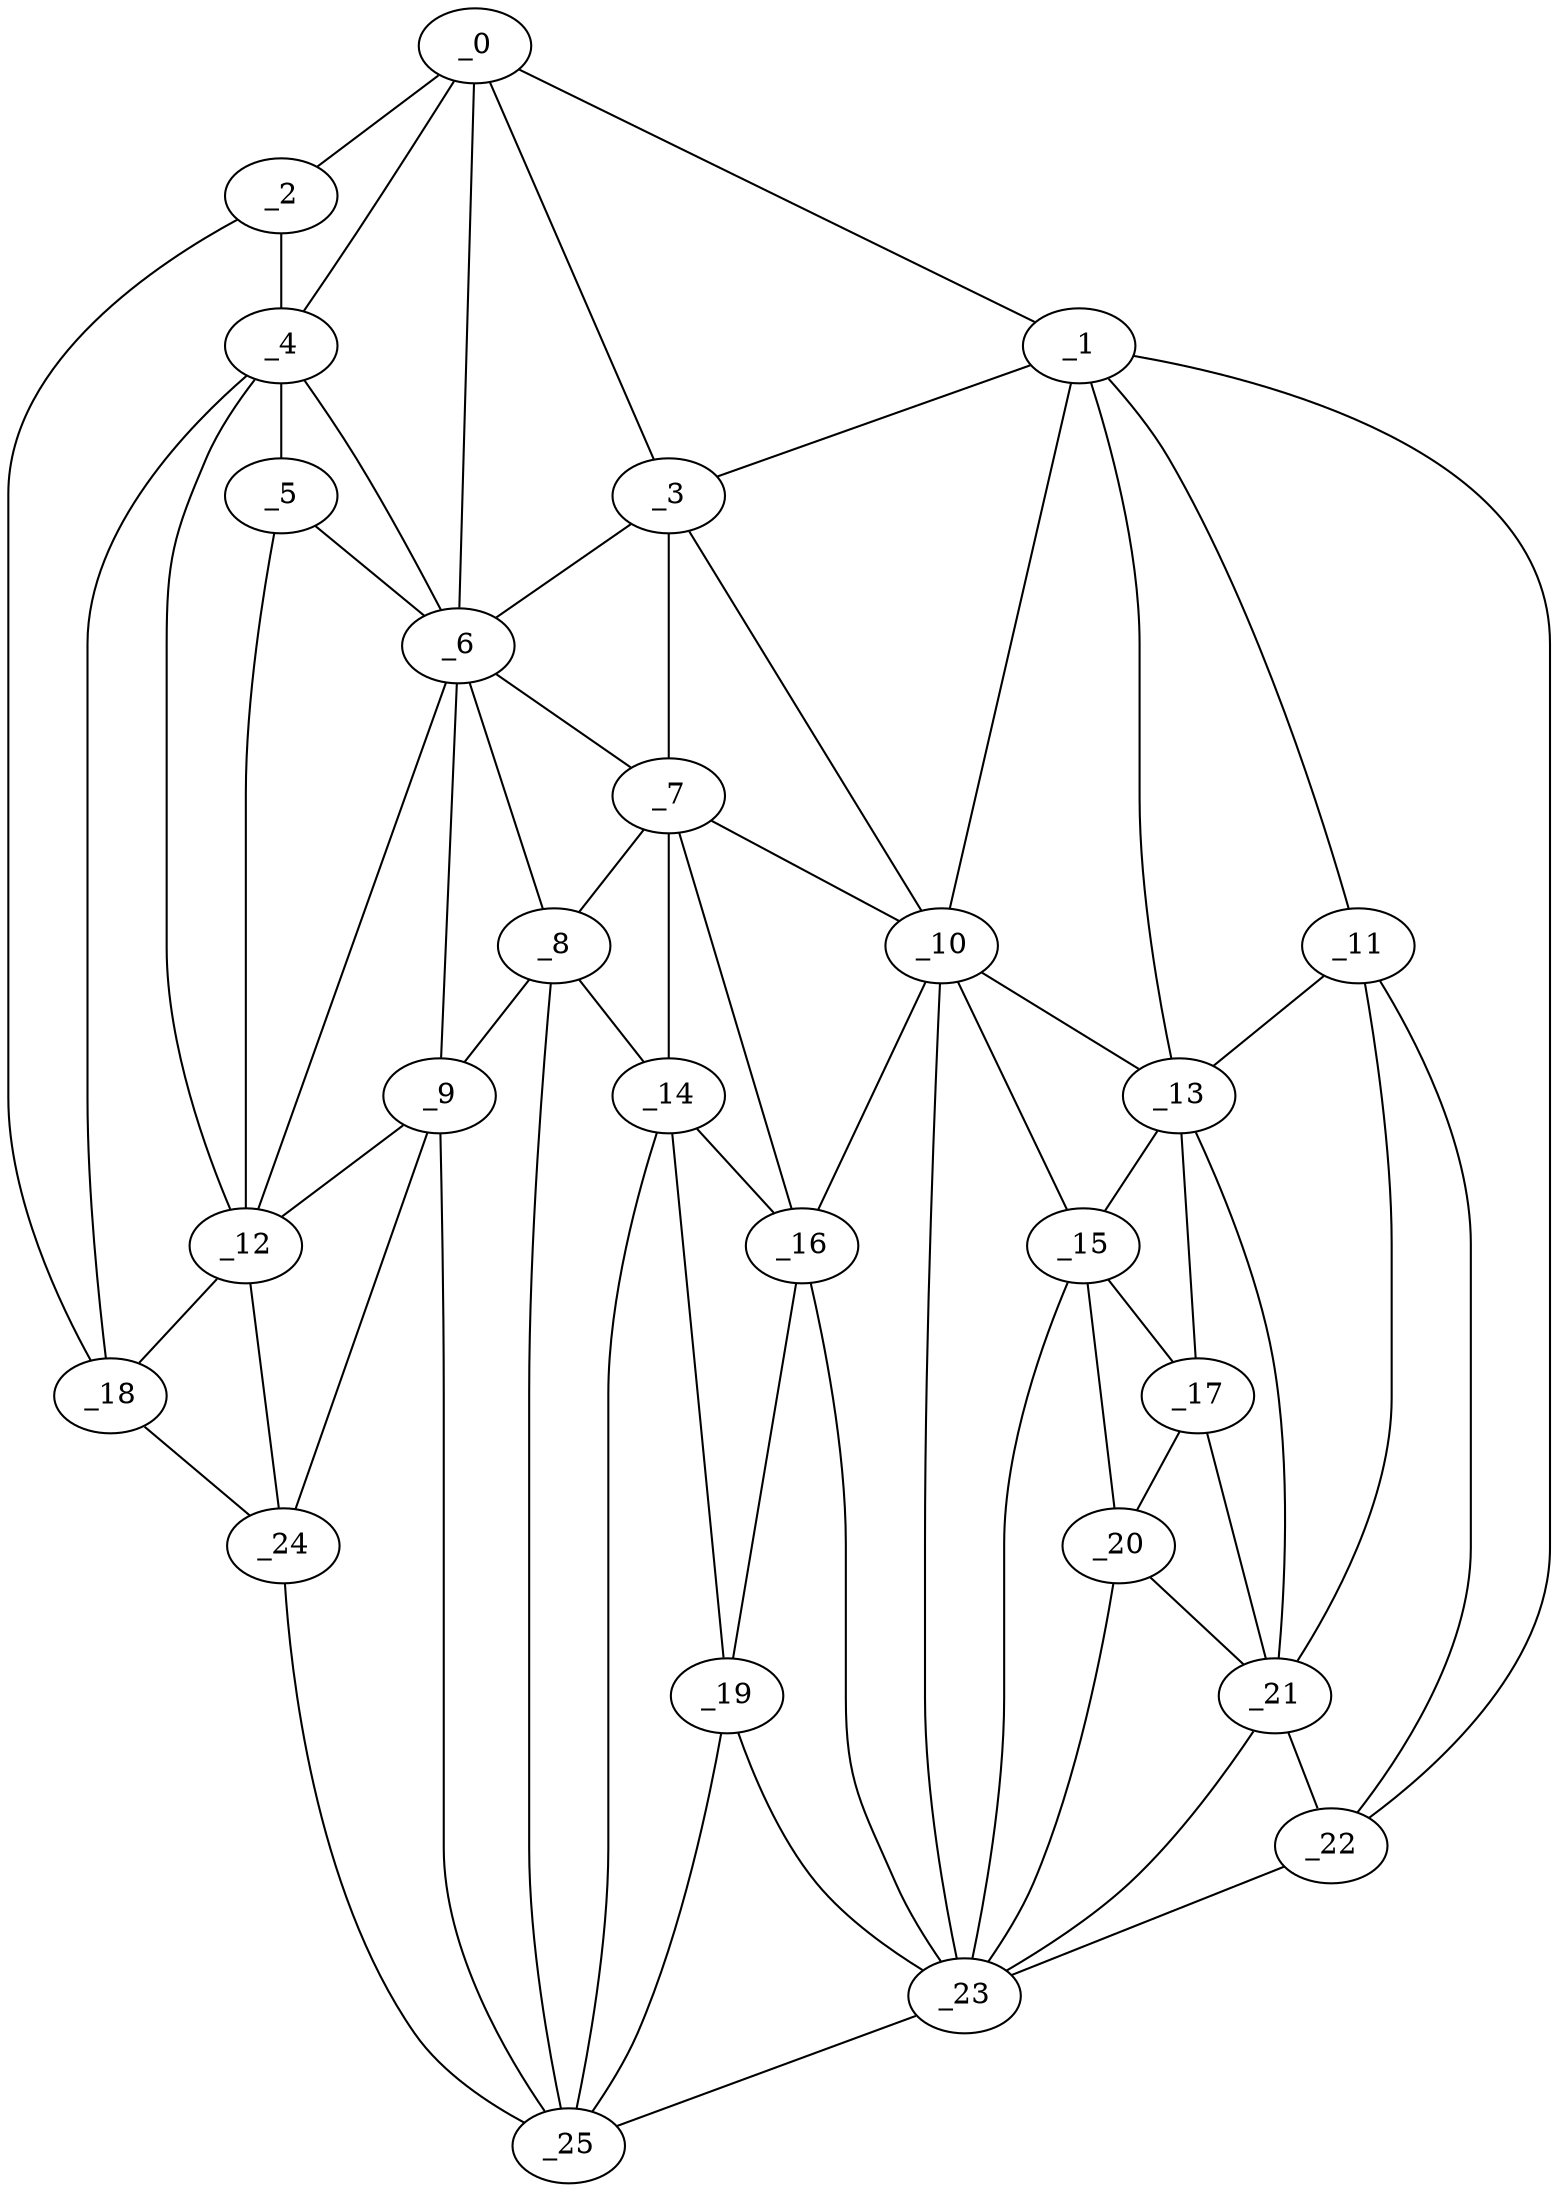 graph "obj7__75.gxl" {
	_0	 [x=38,
		y=8];
	_1	 [x=46,
		y=99];
	_0 -- _1	 [valence=1];
	_2	 [x=47,
		y=3];
	_0 -- _2	 [valence=1];
	_3	 [x=47,
		y=70];
	_0 -- _3	 [valence=2];
	_4	 [x=57,
		y=12];
	_0 -- _4	 [valence=2];
	_6	 [x=69,
		y=27];
	_0 -- _6	 [valence=1];
	_1 -- _3	 [valence=2];
	_10	 [x=78,
		y=71];
	_1 -- _10	 [valence=1];
	_11	 [x=79,
		y=101];
	_1 -- _11	 [valence=1];
	_13	 [x=82,
		y=95];
	_1 -- _13	 [valence=2];
	_22	 [x=94,
		y=105];
	_1 -- _22	 [valence=1];
	_2 -- _4	 [valence=1];
	_18	 [x=93,
		y=12];
	_2 -- _18	 [valence=1];
	_3 -- _6	 [valence=2];
	_7	 [x=75,
		y=54];
	_3 -- _7	 [valence=2];
	_3 -- _10	 [valence=1];
	_5	 [x=67,
		y=19];
	_4 -- _5	 [valence=1];
	_4 -- _6	 [valence=2];
	_12	 [x=80,
		y=17];
	_4 -- _12	 [valence=2];
	_4 -- _18	 [valence=2];
	_5 -- _6	 [valence=2];
	_5 -- _12	 [valence=2];
	_6 -- _7	 [valence=2];
	_8	 [x=77,
		y=41];
	_6 -- _8	 [valence=1];
	_9	 [x=78,
		y=28];
	_6 -- _9	 [valence=2];
	_6 -- _12	 [valence=2];
	_7 -- _8	 [valence=1];
	_7 -- _10	 [valence=2];
	_14	 [x=83,
		y=49];
	_7 -- _14	 [valence=2];
	_16	 [x=88,
		y=60];
	_7 -- _16	 [valence=1];
	_8 -- _9	 [valence=2];
	_8 -- _14	 [valence=2];
	_25	 [x=97,
		y=36];
	_8 -- _25	 [valence=1];
	_9 -- _12	 [valence=2];
	_24	 [x=97,
		y=23];
	_9 -- _24	 [valence=2];
	_9 -- _25	 [valence=1];
	_10 -- _13	 [valence=2];
	_15	 [x=87,
		y=79];
	_10 -- _15	 [valence=2];
	_10 -- _16	 [valence=1];
	_23	 [x=96,
		y=67];
	_10 -- _23	 [valence=2];
	_11 -- _13	 [valence=2];
	_21	 [x=94,
		y=98];
	_11 -- _21	 [valence=2];
	_11 -- _22	 [valence=1];
	_12 -- _18	 [valence=1];
	_12 -- _24	 [valence=1];
	_13 -- _15	 [valence=2];
	_17	 [x=92,
		y=93];
	_13 -- _17	 [valence=2];
	_13 -- _21	 [valence=2];
	_14 -- _16	 [valence=2];
	_19	 [x=94,
		y=54];
	_14 -- _19	 [valence=2];
	_14 -- _25	 [valence=1];
	_15 -- _17	 [valence=2];
	_20	 [x=94,
		y=80];
	_15 -- _20	 [valence=2];
	_15 -- _23	 [valence=1];
	_16 -- _19	 [valence=1];
	_16 -- _23	 [valence=2];
	_17 -- _20	 [valence=2];
	_17 -- _21	 [valence=2];
	_18 -- _24	 [valence=1];
	_19 -- _23	 [valence=1];
	_19 -- _25	 [valence=2];
	_20 -- _21	 [valence=2];
	_20 -- _23	 [valence=2];
	_21 -- _22	 [valence=2];
	_21 -- _23	 [valence=2];
	_22 -- _23	 [valence=1];
	_23 -- _25	 [valence=1];
	_24 -- _25	 [valence=1];
}
